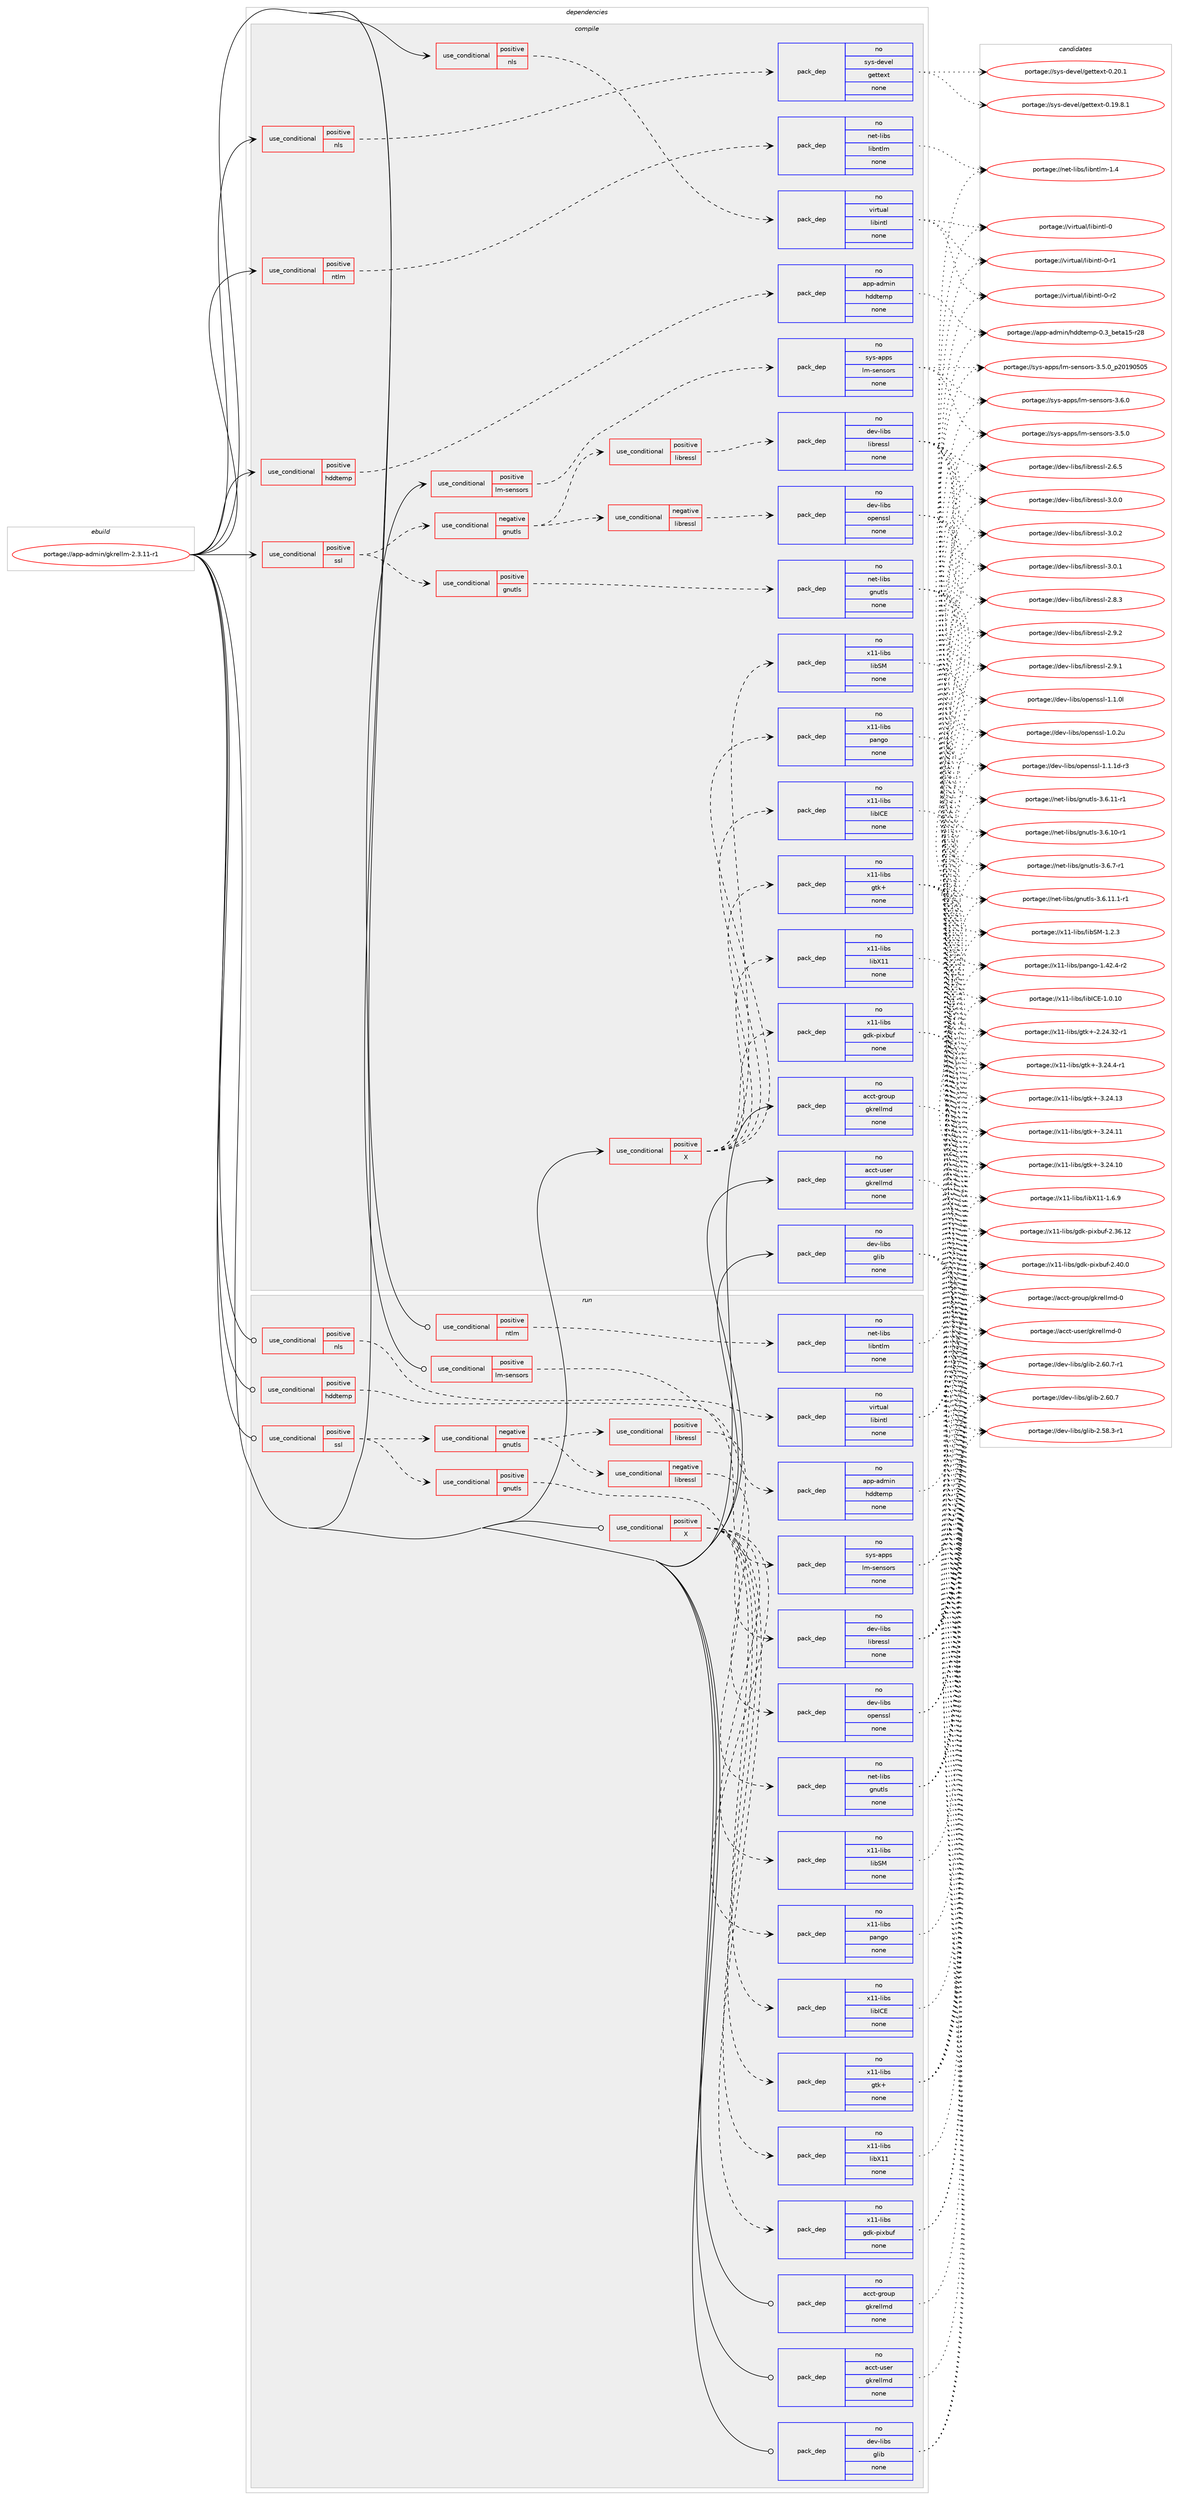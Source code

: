 digraph prolog {

# *************
# Graph options
# *************

newrank=true;
concentrate=true;
compound=true;
graph [rankdir=LR,fontname=Helvetica,fontsize=10,ranksep=1.5];#, ranksep=2.5, nodesep=0.2];
edge  [arrowhead=vee];
node  [fontname=Helvetica,fontsize=10];

# **********
# The ebuild
# **********

subgraph cluster_leftcol {
color=gray;
rank=same;
label=<<i>ebuild</i>>;
id [label="portage://app-admin/gkrellm-2.3.11-r1", color=red, width=4, href="../app-admin/gkrellm-2.3.11-r1.svg"];
}

# ****************
# The dependencies
# ****************

subgraph cluster_midcol {
color=gray;
label=<<i>dependencies</i>>;
subgraph cluster_compile {
fillcolor="#eeeeee";
style=filled;
label=<<i>compile</i>>;
subgraph cond155077 {
dependency656047 [label=<<TABLE BORDER="0" CELLBORDER="1" CELLSPACING="0" CELLPADDING="4"><TR><TD ROWSPAN="3" CELLPADDING="10">use_conditional</TD></TR><TR><TD>positive</TD></TR><TR><TD>X</TD></TR></TABLE>>, shape=none, color=red];
subgraph pack492247 {
dependency656048 [label=<<TABLE BORDER="0" CELLBORDER="1" CELLSPACING="0" CELLPADDING="4" WIDTH="220"><TR><TD ROWSPAN="6" CELLPADDING="30">pack_dep</TD></TR><TR><TD WIDTH="110">no</TD></TR><TR><TD>x11-libs</TD></TR><TR><TD>gdk-pixbuf</TD></TR><TR><TD>none</TD></TR><TR><TD></TD></TR></TABLE>>, shape=none, color=blue];
}
dependency656047:e -> dependency656048:w [weight=20,style="dashed",arrowhead="vee"];
subgraph pack492248 {
dependency656049 [label=<<TABLE BORDER="0" CELLBORDER="1" CELLSPACING="0" CELLPADDING="4" WIDTH="220"><TR><TD ROWSPAN="6" CELLPADDING="30">pack_dep</TD></TR><TR><TD WIDTH="110">no</TD></TR><TR><TD>x11-libs</TD></TR><TR><TD>gtk+</TD></TR><TR><TD>none</TD></TR><TR><TD></TD></TR></TABLE>>, shape=none, color=blue];
}
dependency656047:e -> dependency656049:w [weight=20,style="dashed",arrowhead="vee"];
subgraph pack492249 {
dependency656050 [label=<<TABLE BORDER="0" CELLBORDER="1" CELLSPACING="0" CELLPADDING="4" WIDTH="220"><TR><TD ROWSPAN="6" CELLPADDING="30">pack_dep</TD></TR><TR><TD WIDTH="110">no</TD></TR><TR><TD>x11-libs</TD></TR><TR><TD>libICE</TD></TR><TR><TD>none</TD></TR><TR><TD></TD></TR></TABLE>>, shape=none, color=blue];
}
dependency656047:e -> dependency656050:w [weight=20,style="dashed",arrowhead="vee"];
subgraph pack492250 {
dependency656051 [label=<<TABLE BORDER="0" CELLBORDER="1" CELLSPACING="0" CELLPADDING="4" WIDTH="220"><TR><TD ROWSPAN="6" CELLPADDING="30">pack_dep</TD></TR><TR><TD WIDTH="110">no</TD></TR><TR><TD>x11-libs</TD></TR><TR><TD>libSM</TD></TR><TR><TD>none</TD></TR><TR><TD></TD></TR></TABLE>>, shape=none, color=blue];
}
dependency656047:e -> dependency656051:w [weight=20,style="dashed",arrowhead="vee"];
subgraph pack492251 {
dependency656052 [label=<<TABLE BORDER="0" CELLBORDER="1" CELLSPACING="0" CELLPADDING="4" WIDTH="220"><TR><TD ROWSPAN="6" CELLPADDING="30">pack_dep</TD></TR><TR><TD WIDTH="110">no</TD></TR><TR><TD>x11-libs</TD></TR><TR><TD>libX11</TD></TR><TR><TD>none</TD></TR><TR><TD></TD></TR></TABLE>>, shape=none, color=blue];
}
dependency656047:e -> dependency656052:w [weight=20,style="dashed",arrowhead="vee"];
subgraph pack492252 {
dependency656053 [label=<<TABLE BORDER="0" CELLBORDER="1" CELLSPACING="0" CELLPADDING="4" WIDTH="220"><TR><TD ROWSPAN="6" CELLPADDING="30">pack_dep</TD></TR><TR><TD WIDTH="110">no</TD></TR><TR><TD>x11-libs</TD></TR><TR><TD>pango</TD></TR><TR><TD>none</TD></TR><TR><TD></TD></TR></TABLE>>, shape=none, color=blue];
}
dependency656047:e -> dependency656053:w [weight=20,style="dashed",arrowhead="vee"];
}
id:e -> dependency656047:w [weight=20,style="solid",arrowhead="vee"];
subgraph cond155078 {
dependency656054 [label=<<TABLE BORDER="0" CELLBORDER="1" CELLSPACING="0" CELLPADDING="4"><TR><TD ROWSPAN="3" CELLPADDING="10">use_conditional</TD></TR><TR><TD>positive</TD></TR><TR><TD>hddtemp</TD></TR></TABLE>>, shape=none, color=red];
subgraph pack492253 {
dependency656055 [label=<<TABLE BORDER="0" CELLBORDER="1" CELLSPACING="0" CELLPADDING="4" WIDTH="220"><TR><TD ROWSPAN="6" CELLPADDING="30">pack_dep</TD></TR><TR><TD WIDTH="110">no</TD></TR><TR><TD>app-admin</TD></TR><TR><TD>hddtemp</TD></TR><TR><TD>none</TD></TR><TR><TD></TD></TR></TABLE>>, shape=none, color=blue];
}
dependency656054:e -> dependency656055:w [weight=20,style="dashed",arrowhead="vee"];
}
id:e -> dependency656054:w [weight=20,style="solid",arrowhead="vee"];
subgraph cond155079 {
dependency656056 [label=<<TABLE BORDER="0" CELLBORDER="1" CELLSPACING="0" CELLPADDING="4"><TR><TD ROWSPAN="3" CELLPADDING="10">use_conditional</TD></TR><TR><TD>positive</TD></TR><TR><TD>lm-sensors</TD></TR></TABLE>>, shape=none, color=red];
subgraph pack492254 {
dependency656057 [label=<<TABLE BORDER="0" CELLBORDER="1" CELLSPACING="0" CELLPADDING="4" WIDTH="220"><TR><TD ROWSPAN="6" CELLPADDING="30">pack_dep</TD></TR><TR><TD WIDTH="110">no</TD></TR><TR><TD>sys-apps</TD></TR><TR><TD>lm-sensors</TD></TR><TR><TD>none</TD></TR><TR><TD></TD></TR></TABLE>>, shape=none, color=blue];
}
dependency656056:e -> dependency656057:w [weight=20,style="dashed",arrowhead="vee"];
}
id:e -> dependency656056:w [weight=20,style="solid",arrowhead="vee"];
subgraph cond155080 {
dependency656058 [label=<<TABLE BORDER="0" CELLBORDER="1" CELLSPACING="0" CELLPADDING="4"><TR><TD ROWSPAN="3" CELLPADDING="10">use_conditional</TD></TR><TR><TD>positive</TD></TR><TR><TD>nls</TD></TR></TABLE>>, shape=none, color=red];
subgraph pack492255 {
dependency656059 [label=<<TABLE BORDER="0" CELLBORDER="1" CELLSPACING="0" CELLPADDING="4" WIDTH="220"><TR><TD ROWSPAN="6" CELLPADDING="30">pack_dep</TD></TR><TR><TD WIDTH="110">no</TD></TR><TR><TD>sys-devel</TD></TR><TR><TD>gettext</TD></TR><TR><TD>none</TD></TR><TR><TD></TD></TR></TABLE>>, shape=none, color=blue];
}
dependency656058:e -> dependency656059:w [weight=20,style="dashed",arrowhead="vee"];
}
id:e -> dependency656058:w [weight=20,style="solid",arrowhead="vee"];
subgraph cond155081 {
dependency656060 [label=<<TABLE BORDER="0" CELLBORDER="1" CELLSPACING="0" CELLPADDING="4"><TR><TD ROWSPAN="3" CELLPADDING="10">use_conditional</TD></TR><TR><TD>positive</TD></TR><TR><TD>nls</TD></TR></TABLE>>, shape=none, color=red];
subgraph pack492256 {
dependency656061 [label=<<TABLE BORDER="0" CELLBORDER="1" CELLSPACING="0" CELLPADDING="4" WIDTH="220"><TR><TD ROWSPAN="6" CELLPADDING="30">pack_dep</TD></TR><TR><TD WIDTH="110">no</TD></TR><TR><TD>virtual</TD></TR><TR><TD>libintl</TD></TR><TR><TD>none</TD></TR><TR><TD></TD></TR></TABLE>>, shape=none, color=blue];
}
dependency656060:e -> dependency656061:w [weight=20,style="dashed",arrowhead="vee"];
}
id:e -> dependency656060:w [weight=20,style="solid",arrowhead="vee"];
subgraph cond155082 {
dependency656062 [label=<<TABLE BORDER="0" CELLBORDER="1" CELLSPACING="0" CELLPADDING="4"><TR><TD ROWSPAN="3" CELLPADDING="10">use_conditional</TD></TR><TR><TD>positive</TD></TR><TR><TD>ntlm</TD></TR></TABLE>>, shape=none, color=red];
subgraph pack492257 {
dependency656063 [label=<<TABLE BORDER="0" CELLBORDER="1" CELLSPACING="0" CELLPADDING="4" WIDTH="220"><TR><TD ROWSPAN="6" CELLPADDING="30">pack_dep</TD></TR><TR><TD WIDTH="110">no</TD></TR><TR><TD>net-libs</TD></TR><TR><TD>libntlm</TD></TR><TR><TD>none</TD></TR><TR><TD></TD></TR></TABLE>>, shape=none, color=blue];
}
dependency656062:e -> dependency656063:w [weight=20,style="dashed",arrowhead="vee"];
}
id:e -> dependency656062:w [weight=20,style="solid",arrowhead="vee"];
subgraph cond155083 {
dependency656064 [label=<<TABLE BORDER="0" CELLBORDER="1" CELLSPACING="0" CELLPADDING="4"><TR><TD ROWSPAN="3" CELLPADDING="10">use_conditional</TD></TR><TR><TD>positive</TD></TR><TR><TD>ssl</TD></TR></TABLE>>, shape=none, color=red];
subgraph cond155084 {
dependency656065 [label=<<TABLE BORDER="0" CELLBORDER="1" CELLSPACING="0" CELLPADDING="4"><TR><TD ROWSPAN="3" CELLPADDING="10">use_conditional</TD></TR><TR><TD>positive</TD></TR><TR><TD>gnutls</TD></TR></TABLE>>, shape=none, color=red];
subgraph pack492258 {
dependency656066 [label=<<TABLE BORDER="0" CELLBORDER="1" CELLSPACING="0" CELLPADDING="4" WIDTH="220"><TR><TD ROWSPAN="6" CELLPADDING="30">pack_dep</TD></TR><TR><TD WIDTH="110">no</TD></TR><TR><TD>net-libs</TD></TR><TR><TD>gnutls</TD></TR><TR><TD>none</TD></TR><TR><TD></TD></TR></TABLE>>, shape=none, color=blue];
}
dependency656065:e -> dependency656066:w [weight=20,style="dashed",arrowhead="vee"];
}
dependency656064:e -> dependency656065:w [weight=20,style="dashed",arrowhead="vee"];
subgraph cond155085 {
dependency656067 [label=<<TABLE BORDER="0" CELLBORDER="1" CELLSPACING="0" CELLPADDING="4"><TR><TD ROWSPAN="3" CELLPADDING="10">use_conditional</TD></TR><TR><TD>negative</TD></TR><TR><TD>gnutls</TD></TR></TABLE>>, shape=none, color=red];
subgraph cond155086 {
dependency656068 [label=<<TABLE BORDER="0" CELLBORDER="1" CELLSPACING="0" CELLPADDING="4"><TR><TD ROWSPAN="3" CELLPADDING="10">use_conditional</TD></TR><TR><TD>negative</TD></TR><TR><TD>libressl</TD></TR></TABLE>>, shape=none, color=red];
subgraph pack492259 {
dependency656069 [label=<<TABLE BORDER="0" CELLBORDER="1" CELLSPACING="0" CELLPADDING="4" WIDTH="220"><TR><TD ROWSPAN="6" CELLPADDING="30">pack_dep</TD></TR><TR><TD WIDTH="110">no</TD></TR><TR><TD>dev-libs</TD></TR><TR><TD>openssl</TD></TR><TR><TD>none</TD></TR><TR><TD></TD></TR></TABLE>>, shape=none, color=blue];
}
dependency656068:e -> dependency656069:w [weight=20,style="dashed",arrowhead="vee"];
}
dependency656067:e -> dependency656068:w [weight=20,style="dashed",arrowhead="vee"];
subgraph cond155087 {
dependency656070 [label=<<TABLE BORDER="0" CELLBORDER="1" CELLSPACING="0" CELLPADDING="4"><TR><TD ROWSPAN="3" CELLPADDING="10">use_conditional</TD></TR><TR><TD>positive</TD></TR><TR><TD>libressl</TD></TR></TABLE>>, shape=none, color=red];
subgraph pack492260 {
dependency656071 [label=<<TABLE BORDER="0" CELLBORDER="1" CELLSPACING="0" CELLPADDING="4" WIDTH="220"><TR><TD ROWSPAN="6" CELLPADDING="30">pack_dep</TD></TR><TR><TD WIDTH="110">no</TD></TR><TR><TD>dev-libs</TD></TR><TR><TD>libressl</TD></TR><TR><TD>none</TD></TR><TR><TD></TD></TR></TABLE>>, shape=none, color=blue];
}
dependency656070:e -> dependency656071:w [weight=20,style="dashed",arrowhead="vee"];
}
dependency656067:e -> dependency656070:w [weight=20,style="dashed",arrowhead="vee"];
}
dependency656064:e -> dependency656067:w [weight=20,style="dashed",arrowhead="vee"];
}
id:e -> dependency656064:w [weight=20,style="solid",arrowhead="vee"];
subgraph pack492261 {
dependency656072 [label=<<TABLE BORDER="0" CELLBORDER="1" CELLSPACING="0" CELLPADDING="4" WIDTH="220"><TR><TD ROWSPAN="6" CELLPADDING="30">pack_dep</TD></TR><TR><TD WIDTH="110">no</TD></TR><TR><TD>acct-group</TD></TR><TR><TD>gkrellmd</TD></TR><TR><TD>none</TD></TR><TR><TD></TD></TR></TABLE>>, shape=none, color=blue];
}
id:e -> dependency656072:w [weight=20,style="solid",arrowhead="vee"];
subgraph pack492262 {
dependency656073 [label=<<TABLE BORDER="0" CELLBORDER="1" CELLSPACING="0" CELLPADDING="4" WIDTH="220"><TR><TD ROWSPAN="6" CELLPADDING="30">pack_dep</TD></TR><TR><TD WIDTH="110">no</TD></TR><TR><TD>acct-user</TD></TR><TR><TD>gkrellmd</TD></TR><TR><TD>none</TD></TR><TR><TD></TD></TR></TABLE>>, shape=none, color=blue];
}
id:e -> dependency656073:w [weight=20,style="solid",arrowhead="vee"];
subgraph pack492263 {
dependency656074 [label=<<TABLE BORDER="0" CELLBORDER="1" CELLSPACING="0" CELLPADDING="4" WIDTH="220"><TR><TD ROWSPAN="6" CELLPADDING="30">pack_dep</TD></TR><TR><TD WIDTH="110">no</TD></TR><TR><TD>dev-libs</TD></TR><TR><TD>glib</TD></TR><TR><TD>none</TD></TR><TR><TD></TD></TR></TABLE>>, shape=none, color=blue];
}
id:e -> dependency656074:w [weight=20,style="solid",arrowhead="vee"];
}
subgraph cluster_compileandrun {
fillcolor="#eeeeee";
style=filled;
label=<<i>compile and run</i>>;
}
subgraph cluster_run {
fillcolor="#eeeeee";
style=filled;
label=<<i>run</i>>;
subgraph cond155088 {
dependency656075 [label=<<TABLE BORDER="0" CELLBORDER="1" CELLSPACING="0" CELLPADDING="4"><TR><TD ROWSPAN="3" CELLPADDING="10">use_conditional</TD></TR><TR><TD>positive</TD></TR><TR><TD>X</TD></TR></TABLE>>, shape=none, color=red];
subgraph pack492264 {
dependency656076 [label=<<TABLE BORDER="0" CELLBORDER="1" CELLSPACING="0" CELLPADDING="4" WIDTH="220"><TR><TD ROWSPAN="6" CELLPADDING="30">pack_dep</TD></TR><TR><TD WIDTH="110">no</TD></TR><TR><TD>x11-libs</TD></TR><TR><TD>gdk-pixbuf</TD></TR><TR><TD>none</TD></TR><TR><TD></TD></TR></TABLE>>, shape=none, color=blue];
}
dependency656075:e -> dependency656076:w [weight=20,style="dashed",arrowhead="vee"];
subgraph pack492265 {
dependency656077 [label=<<TABLE BORDER="0" CELLBORDER="1" CELLSPACING="0" CELLPADDING="4" WIDTH="220"><TR><TD ROWSPAN="6" CELLPADDING="30">pack_dep</TD></TR><TR><TD WIDTH="110">no</TD></TR><TR><TD>x11-libs</TD></TR><TR><TD>gtk+</TD></TR><TR><TD>none</TD></TR><TR><TD></TD></TR></TABLE>>, shape=none, color=blue];
}
dependency656075:e -> dependency656077:w [weight=20,style="dashed",arrowhead="vee"];
subgraph pack492266 {
dependency656078 [label=<<TABLE BORDER="0" CELLBORDER="1" CELLSPACING="0" CELLPADDING="4" WIDTH="220"><TR><TD ROWSPAN="6" CELLPADDING="30">pack_dep</TD></TR><TR><TD WIDTH="110">no</TD></TR><TR><TD>x11-libs</TD></TR><TR><TD>libICE</TD></TR><TR><TD>none</TD></TR><TR><TD></TD></TR></TABLE>>, shape=none, color=blue];
}
dependency656075:e -> dependency656078:w [weight=20,style="dashed",arrowhead="vee"];
subgraph pack492267 {
dependency656079 [label=<<TABLE BORDER="0" CELLBORDER="1" CELLSPACING="0" CELLPADDING="4" WIDTH="220"><TR><TD ROWSPAN="6" CELLPADDING="30">pack_dep</TD></TR><TR><TD WIDTH="110">no</TD></TR><TR><TD>x11-libs</TD></TR><TR><TD>libSM</TD></TR><TR><TD>none</TD></TR><TR><TD></TD></TR></TABLE>>, shape=none, color=blue];
}
dependency656075:e -> dependency656079:w [weight=20,style="dashed",arrowhead="vee"];
subgraph pack492268 {
dependency656080 [label=<<TABLE BORDER="0" CELLBORDER="1" CELLSPACING="0" CELLPADDING="4" WIDTH="220"><TR><TD ROWSPAN="6" CELLPADDING="30">pack_dep</TD></TR><TR><TD WIDTH="110">no</TD></TR><TR><TD>x11-libs</TD></TR><TR><TD>libX11</TD></TR><TR><TD>none</TD></TR><TR><TD></TD></TR></TABLE>>, shape=none, color=blue];
}
dependency656075:e -> dependency656080:w [weight=20,style="dashed",arrowhead="vee"];
subgraph pack492269 {
dependency656081 [label=<<TABLE BORDER="0" CELLBORDER="1" CELLSPACING="0" CELLPADDING="4" WIDTH="220"><TR><TD ROWSPAN="6" CELLPADDING="30">pack_dep</TD></TR><TR><TD WIDTH="110">no</TD></TR><TR><TD>x11-libs</TD></TR><TR><TD>pango</TD></TR><TR><TD>none</TD></TR><TR><TD></TD></TR></TABLE>>, shape=none, color=blue];
}
dependency656075:e -> dependency656081:w [weight=20,style="dashed",arrowhead="vee"];
}
id:e -> dependency656075:w [weight=20,style="solid",arrowhead="odot"];
subgraph cond155089 {
dependency656082 [label=<<TABLE BORDER="0" CELLBORDER="1" CELLSPACING="0" CELLPADDING="4"><TR><TD ROWSPAN="3" CELLPADDING="10">use_conditional</TD></TR><TR><TD>positive</TD></TR><TR><TD>hddtemp</TD></TR></TABLE>>, shape=none, color=red];
subgraph pack492270 {
dependency656083 [label=<<TABLE BORDER="0" CELLBORDER="1" CELLSPACING="0" CELLPADDING="4" WIDTH="220"><TR><TD ROWSPAN="6" CELLPADDING="30">pack_dep</TD></TR><TR><TD WIDTH="110">no</TD></TR><TR><TD>app-admin</TD></TR><TR><TD>hddtemp</TD></TR><TR><TD>none</TD></TR><TR><TD></TD></TR></TABLE>>, shape=none, color=blue];
}
dependency656082:e -> dependency656083:w [weight=20,style="dashed",arrowhead="vee"];
}
id:e -> dependency656082:w [weight=20,style="solid",arrowhead="odot"];
subgraph cond155090 {
dependency656084 [label=<<TABLE BORDER="0" CELLBORDER="1" CELLSPACING="0" CELLPADDING="4"><TR><TD ROWSPAN="3" CELLPADDING="10">use_conditional</TD></TR><TR><TD>positive</TD></TR><TR><TD>lm-sensors</TD></TR></TABLE>>, shape=none, color=red];
subgraph pack492271 {
dependency656085 [label=<<TABLE BORDER="0" CELLBORDER="1" CELLSPACING="0" CELLPADDING="4" WIDTH="220"><TR><TD ROWSPAN="6" CELLPADDING="30">pack_dep</TD></TR><TR><TD WIDTH="110">no</TD></TR><TR><TD>sys-apps</TD></TR><TR><TD>lm-sensors</TD></TR><TR><TD>none</TD></TR><TR><TD></TD></TR></TABLE>>, shape=none, color=blue];
}
dependency656084:e -> dependency656085:w [weight=20,style="dashed",arrowhead="vee"];
}
id:e -> dependency656084:w [weight=20,style="solid",arrowhead="odot"];
subgraph cond155091 {
dependency656086 [label=<<TABLE BORDER="0" CELLBORDER="1" CELLSPACING="0" CELLPADDING="4"><TR><TD ROWSPAN="3" CELLPADDING="10">use_conditional</TD></TR><TR><TD>positive</TD></TR><TR><TD>nls</TD></TR></TABLE>>, shape=none, color=red];
subgraph pack492272 {
dependency656087 [label=<<TABLE BORDER="0" CELLBORDER="1" CELLSPACING="0" CELLPADDING="4" WIDTH="220"><TR><TD ROWSPAN="6" CELLPADDING="30">pack_dep</TD></TR><TR><TD WIDTH="110">no</TD></TR><TR><TD>virtual</TD></TR><TR><TD>libintl</TD></TR><TR><TD>none</TD></TR><TR><TD></TD></TR></TABLE>>, shape=none, color=blue];
}
dependency656086:e -> dependency656087:w [weight=20,style="dashed",arrowhead="vee"];
}
id:e -> dependency656086:w [weight=20,style="solid",arrowhead="odot"];
subgraph cond155092 {
dependency656088 [label=<<TABLE BORDER="0" CELLBORDER="1" CELLSPACING="0" CELLPADDING="4"><TR><TD ROWSPAN="3" CELLPADDING="10">use_conditional</TD></TR><TR><TD>positive</TD></TR><TR><TD>ntlm</TD></TR></TABLE>>, shape=none, color=red];
subgraph pack492273 {
dependency656089 [label=<<TABLE BORDER="0" CELLBORDER="1" CELLSPACING="0" CELLPADDING="4" WIDTH="220"><TR><TD ROWSPAN="6" CELLPADDING="30">pack_dep</TD></TR><TR><TD WIDTH="110">no</TD></TR><TR><TD>net-libs</TD></TR><TR><TD>libntlm</TD></TR><TR><TD>none</TD></TR><TR><TD></TD></TR></TABLE>>, shape=none, color=blue];
}
dependency656088:e -> dependency656089:w [weight=20,style="dashed",arrowhead="vee"];
}
id:e -> dependency656088:w [weight=20,style="solid",arrowhead="odot"];
subgraph cond155093 {
dependency656090 [label=<<TABLE BORDER="0" CELLBORDER="1" CELLSPACING="0" CELLPADDING="4"><TR><TD ROWSPAN="3" CELLPADDING="10">use_conditional</TD></TR><TR><TD>positive</TD></TR><TR><TD>ssl</TD></TR></TABLE>>, shape=none, color=red];
subgraph cond155094 {
dependency656091 [label=<<TABLE BORDER="0" CELLBORDER="1" CELLSPACING="0" CELLPADDING="4"><TR><TD ROWSPAN="3" CELLPADDING="10">use_conditional</TD></TR><TR><TD>positive</TD></TR><TR><TD>gnutls</TD></TR></TABLE>>, shape=none, color=red];
subgraph pack492274 {
dependency656092 [label=<<TABLE BORDER="0" CELLBORDER="1" CELLSPACING="0" CELLPADDING="4" WIDTH="220"><TR><TD ROWSPAN="6" CELLPADDING="30">pack_dep</TD></TR><TR><TD WIDTH="110">no</TD></TR><TR><TD>net-libs</TD></TR><TR><TD>gnutls</TD></TR><TR><TD>none</TD></TR><TR><TD></TD></TR></TABLE>>, shape=none, color=blue];
}
dependency656091:e -> dependency656092:w [weight=20,style="dashed",arrowhead="vee"];
}
dependency656090:e -> dependency656091:w [weight=20,style="dashed",arrowhead="vee"];
subgraph cond155095 {
dependency656093 [label=<<TABLE BORDER="0" CELLBORDER="1" CELLSPACING="0" CELLPADDING="4"><TR><TD ROWSPAN="3" CELLPADDING="10">use_conditional</TD></TR><TR><TD>negative</TD></TR><TR><TD>gnutls</TD></TR></TABLE>>, shape=none, color=red];
subgraph cond155096 {
dependency656094 [label=<<TABLE BORDER="0" CELLBORDER="1" CELLSPACING="0" CELLPADDING="4"><TR><TD ROWSPAN="3" CELLPADDING="10">use_conditional</TD></TR><TR><TD>negative</TD></TR><TR><TD>libressl</TD></TR></TABLE>>, shape=none, color=red];
subgraph pack492275 {
dependency656095 [label=<<TABLE BORDER="0" CELLBORDER="1" CELLSPACING="0" CELLPADDING="4" WIDTH="220"><TR><TD ROWSPAN="6" CELLPADDING="30">pack_dep</TD></TR><TR><TD WIDTH="110">no</TD></TR><TR><TD>dev-libs</TD></TR><TR><TD>openssl</TD></TR><TR><TD>none</TD></TR><TR><TD></TD></TR></TABLE>>, shape=none, color=blue];
}
dependency656094:e -> dependency656095:w [weight=20,style="dashed",arrowhead="vee"];
}
dependency656093:e -> dependency656094:w [weight=20,style="dashed",arrowhead="vee"];
subgraph cond155097 {
dependency656096 [label=<<TABLE BORDER="0" CELLBORDER="1" CELLSPACING="0" CELLPADDING="4"><TR><TD ROWSPAN="3" CELLPADDING="10">use_conditional</TD></TR><TR><TD>positive</TD></TR><TR><TD>libressl</TD></TR></TABLE>>, shape=none, color=red];
subgraph pack492276 {
dependency656097 [label=<<TABLE BORDER="0" CELLBORDER="1" CELLSPACING="0" CELLPADDING="4" WIDTH="220"><TR><TD ROWSPAN="6" CELLPADDING="30">pack_dep</TD></TR><TR><TD WIDTH="110">no</TD></TR><TR><TD>dev-libs</TD></TR><TR><TD>libressl</TD></TR><TR><TD>none</TD></TR><TR><TD></TD></TR></TABLE>>, shape=none, color=blue];
}
dependency656096:e -> dependency656097:w [weight=20,style="dashed",arrowhead="vee"];
}
dependency656093:e -> dependency656096:w [weight=20,style="dashed",arrowhead="vee"];
}
dependency656090:e -> dependency656093:w [weight=20,style="dashed",arrowhead="vee"];
}
id:e -> dependency656090:w [weight=20,style="solid",arrowhead="odot"];
subgraph pack492277 {
dependency656098 [label=<<TABLE BORDER="0" CELLBORDER="1" CELLSPACING="0" CELLPADDING="4" WIDTH="220"><TR><TD ROWSPAN="6" CELLPADDING="30">pack_dep</TD></TR><TR><TD WIDTH="110">no</TD></TR><TR><TD>acct-group</TD></TR><TR><TD>gkrellmd</TD></TR><TR><TD>none</TD></TR><TR><TD></TD></TR></TABLE>>, shape=none, color=blue];
}
id:e -> dependency656098:w [weight=20,style="solid",arrowhead="odot"];
subgraph pack492278 {
dependency656099 [label=<<TABLE BORDER="0" CELLBORDER="1" CELLSPACING="0" CELLPADDING="4" WIDTH="220"><TR><TD ROWSPAN="6" CELLPADDING="30">pack_dep</TD></TR><TR><TD WIDTH="110">no</TD></TR><TR><TD>acct-user</TD></TR><TR><TD>gkrellmd</TD></TR><TR><TD>none</TD></TR><TR><TD></TD></TR></TABLE>>, shape=none, color=blue];
}
id:e -> dependency656099:w [weight=20,style="solid",arrowhead="odot"];
subgraph pack492279 {
dependency656100 [label=<<TABLE BORDER="0" CELLBORDER="1" CELLSPACING="0" CELLPADDING="4" WIDTH="220"><TR><TD ROWSPAN="6" CELLPADDING="30">pack_dep</TD></TR><TR><TD WIDTH="110">no</TD></TR><TR><TD>dev-libs</TD></TR><TR><TD>glib</TD></TR><TR><TD>none</TD></TR><TR><TD></TD></TR></TABLE>>, shape=none, color=blue];
}
id:e -> dependency656100:w [weight=20,style="solid",arrowhead="odot"];
}
}

# **************
# The candidates
# **************

subgraph cluster_choices {
rank=same;
color=gray;
label=<<i>candidates</i>>;

subgraph choice492247 {
color=black;
nodesep=1;
choice1204949451081059811547103100107451121051209811710245504652484648 [label="portage://x11-libs/gdk-pixbuf-2.40.0", color=red, width=4,href="../x11-libs/gdk-pixbuf-2.40.0.svg"];
choice120494945108105981154710310010745112105120981171024550465154464950 [label="portage://x11-libs/gdk-pixbuf-2.36.12", color=red, width=4,href="../x11-libs/gdk-pixbuf-2.36.12.svg"];
dependency656048:e -> choice1204949451081059811547103100107451121051209811710245504652484648:w [style=dotted,weight="100"];
dependency656048:e -> choice120494945108105981154710310010745112105120981171024550465154464950:w [style=dotted,weight="100"];
}
subgraph choice492248 {
color=black;
nodesep=1;
choice120494945108105981154710311610743455146505246524511449 [label="portage://x11-libs/gtk+-3.24.4-r1", color=red, width=4,href="../x11-libs/gtk+-3.24.4-r1.svg"];
choice1204949451081059811547103116107434551465052464951 [label="portage://x11-libs/gtk+-3.24.13", color=red, width=4,href="../x11-libs/gtk+-3.24.13.svg"];
choice1204949451081059811547103116107434551465052464949 [label="portage://x11-libs/gtk+-3.24.11", color=red, width=4,href="../x11-libs/gtk+-3.24.11.svg"];
choice1204949451081059811547103116107434551465052464948 [label="portage://x11-libs/gtk+-3.24.10", color=red, width=4,href="../x11-libs/gtk+-3.24.10.svg"];
choice12049494510810598115471031161074345504650524651504511449 [label="portage://x11-libs/gtk+-2.24.32-r1", color=red, width=4,href="../x11-libs/gtk+-2.24.32-r1.svg"];
dependency656049:e -> choice120494945108105981154710311610743455146505246524511449:w [style=dotted,weight="100"];
dependency656049:e -> choice1204949451081059811547103116107434551465052464951:w [style=dotted,weight="100"];
dependency656049:e -> choice1204949451081059811547103116107434551465052464949:w [style=dotted,weight="100"];
dependency656049:e -> choice1204949451081059811547103116107434551465052464948:w [style=dotted,weight="100"];
dependency656049:e -> choice12049494510810598115471031161074345504650524651504511449:w [style=dotted,weight="100"];
}
subgraph choice492249 {
color=black;
nodesep=1;
choice12049494510810598115471081059873676945494648464948 [label="portage://x11-libs/libICE-1.0.10", color=red, width=4,href="../x11-libs/libICE-1.0.10.svg"];
dependency656050:e -> choice12049494510810598115471081059873676945494648464948:w [style=dotted,weight="100"];
}
subgraph choice492250 {
color=black;
nodesep=1;
choice1204949451081059811547108105988377454946504651 [label="portage://x11-libs/libSM-1.2.3", color=red, width=4,href="../x11-libs/libSM-1.2.3.svg"];
dependency656051:e -> choice1204949451081059811547108105988377454946504651:w [style=dotted,weight="100"];
}
subgraph choice492251 {
color=black;
nodesep=1;
choice120494945108105981154710810598884949454946544657 [label="portage://x11-libs/libX11-1.6.9", color=red, width=4,href="../x11-libs/libX11-1.6.9.svg"];
dependency656052:e -> choice120494945108105981154710810598884949454946544657:w [style=dotted,weight="100"];
}
subgraph choice492252 {
color=black;
nodesep=1;
choice120494945108105981154711297110103111454946525046524511450 [label="portage://x11-libs/pango-1.42.4-r2", color=red, width=4,href="../x11-libs/pango-1.42.4-r2.svg"];
dependency656053:e -> choice120494945108105981154711297110103111454946525046524511450:w [style=dotted,weight="100"];
}
subgraph choice492253 {
color=black;
nodesep=1;
choice97112112459710010910511047104100100116101109112454846519598101116974953451145056 [label="portage://app-admin/hddtemp-0.3_beta15-r28", color=red, width=4,href="../app-admin/hddtemp-0.3_beta15-r28.svg"];
dependency656055:e -> choice97112112459710010910511047104100100116101109112454846519598101116974953451145056:w [style=dotted,weight="100"];
}
subgraph choice492254 {
color=black;
nodesep=1;
choice11512111545971121121154710810945115101110115111114115455146544648 [label="portage://sys-apps/lm-sensors-3.6.0", color=red, width=4,href="../sys-apps/lm-sensors-3.6.0.svg"];
choice11512111545971121121154710810945115101110115111114115455146534648951125048495748534853 [label="portage://sys-apps/lm-sensors-3.5.0_p20190505", color=red, width=4,href="../sys-apps/lm-sensors-3.5.0_p20190505.svg"];
choice11512111545971121121154710810945115101110115111114115455146534648 [label="portage://sys-apps/lm-sensors-3.5.0", color=red, width=4,href="../sys-apps/lm-sensors-3.5.0.svg"];
dependency656057:e -> choice11512111545971121121154710810945115101110115111114115455146544648:w [style=dotted,weight="100"];
dependency656057:e -> choice11512111545971121121154710810945115101110115111114115455146534648951125048495748534853:w [style=dotted,weight="100"];
dependency656057:e -> choice11512111545971121121154710810945115101110115111114115455146534648:w [style=dotted,weight="100"];
}
subgraph choice492255 {
color=black;
nodesep=1;
choice115121115451001011181011084710310111611610112011645484650484649 [label="portage://sys-devel/gettext-0.20.1", color=red, width=4,href="../sys-devel/gettext-0.20.1.svg"];
choice1151211154510010111810110847103101116116101120116454846495746564649 [label="portage://sys-devel/gettext-0.19.8.1", color=red, width=4,href="../sys-devel/gettext-0.19.8.1.svg"];
dependency656059:e -> choice115121115451001011181011084710310111611610112011645484650484649:w [style=dotted,weight="100"];
dependency656059:e -> choice1151211154510010111810110847103101116116101120116454846495746564649:w [style=dotted,weight="100"];
}
subgraph choice492256 {
color=black;
nodesep=1;
choice11810511411611797108471081059810511011610845484511450 [label="portage://virtual/libintl-0-r2", color=red, width=4,href="../virtual/libintl-0-r2.svg"];
choice11810511411611797108471081059810511011610845484511449 [label="portage://virtual/libintl-0-r1", color=red, width=4,href="../virtual/libintl-0-r1.svg"];
choice1181051141161179710847108105981051101161084548 [label="portage://virtual/libintl-0", color=red, width=4,href="../virtual/libintl-0.svg"];
dependency656061:e -> choice11810511411611797108471081059810511011610845484511450:w [style=dotted,weight="100"];
dependency656061:e -> choice11810511411611797108471081059810511011610845484511449:w [style=dotted,weight="100"];
dependency656061:e -> choice1181051141161179710847108105981051101161084548:w [style=dotted,weight="100"];
}
subgraph choice492257 {
color=black;
nodesep=1;
choice1101011164510810598115471081059811011610810945494652 [label="portage://net-libs/libntlm-1.4", color=red, width=4,href="../net-libs/libntlm-1.4.svg"];
dependency656063:e -> choice1101011164510810598115471081059811011610810945494652:w [style=dotted,weight="100"];
}
subgraph choice492258 {
color=black;
nodesep=1;
choice1101011164510810598115471031101171161081154551465446554511449 [label="portage://net-libs/gnutls-3.6.7-r1", color=red, width=4,href="../net-libs/gnutls-3.6.7-r1.svg"];
choice1101011164510810598115471031101171161081154551465446494946494511449 [label="portage://net-libs/gnutls-3.6.11.1-r1", color=red, width=4,href="../net-libs/gnutls-3.6.11.1-r1.svg"];
choice110101116451081059811547103110117116108115455146544649494511449 [label="portage://net-libs/gnutls-3.6.11-r1", color=red, width=4,href="../net-libs/gnutls-3.6.11-r1.svg"];
choice110101116451081059811547103110117116108115455146544649484511449 [label="portage://net-libs/gnutls-3.6.10-r1", color=red, width=4,href="../net-libs/gnutls-3.6.10-r1.svg"];
dependency656066:e -> choice1101011164510810598115471031101171161081154551465446554511449:w [style=dotted,weight="100"];
dependency656066:e -> choice1101011164510810598115471031101171161081154551465446494946494511449:w [style=dotted,weight="100"];
dependency656066:e -> choice110101116451081059811547103110117116108115455146544649494511449:w [style=dotted,weight="100"];
dependency656066:e -> choice110101116451081059811547103110117116108115455146544649484511449:w [style=dotted,weight="100"];
}
subgraph choice492259 {
color=black;
nodesep=1;
choice1001011184510810598115471111121011101151151084549464946491004511451 [label="portage://dev-libs/openssl-1.1.1d-r3", color=red, width=4,href="../dev-libs/openssl-1.1.1d-r3.svg"];
choice100101118451081059811547111112101110115115108454946494648108 [label="portage://dev-libs/openssl-1.1.0l", color=red, width=4,href="../dev-libs/openssl-1.1.0l.svg"];
choice100101118451081059811547111112101110115115108454946484650117 [label="portage://dev-libs/openssl-1.0.2u", color=red, width=4,href="../dev-libs/openssl-1.0.2u.svg"];
dependency656069:e -> choice1001011184510810598115471111121011101151151084549464946491004511451:w [style=dotted,weight="100"];
dependency656069:e -> choice100101118451081059811547111112101110115115108454946494648108:w [style=dotted,weight="100"];
dependency656069:e -> choice100101118451081059811547111112101110115115108454946484650117:w [style=dotted,weight="100"];
}
subgraph choice492260 {
color=black;
nodesep=1;
choice10010111845108105981154710810598114101115115108455146484650 [label="portage://dev-libs/libressl-3.0.2", color=red, width=4,href="../dev-libs/libressl-3.0.2.svg"];
choice10010111845108105981154710810598114101115115108455146484649 [label="portage://dev-libs/libressl-3.0.1", color=red, width=4,href="../dev-libs/libressl-3.0.1.svg"];
choice10010111845108105981154710810598114101115115108455146484648 [label="portage://dev-libs/libressl-3.0.0", color=red, width=4,href="../dev-libs/libressl-3.0.0.svg"];
choice10010111845108105981154710810598114101115115108455046574650 [label="portage://dev-libs/libressl-2.9.2", color=red, width=4,href="../dev-libs/libressl-2.9.2.svg"];
choice10010111845108105981154710810598114101115115108455046574649 [label="portage://dev-libs/libressl-2.9.1", color=red, width=4,href="../dev-libs/libressl-2.9.1.svg"];
choice10010111845108105981154710810598114101115115108455046564651 [label="portage://dev-libs/libressl-2.8.3", color=red, width=4,href="../dev-libs/libressl-2.8.3.svg"];
choice10010111845108105981154710810598114101115115108455046544653 [label="portage://dev-libs/libressl-2.6.5", color=red, width=4,href="../dev-libs/libressl-2.6.5.svg"];
dependency656071:e -> choice10010111845108105981154710810598114101115115108455146484650:w [style=dotted,weight="100"];
dependency656071:e -> choice10010111845108105981154710810598114101115115108455146484649:w [style=dotted,weight="100"];
dependency656071:e -> choice10010111845108105981154710810598114101115115108455146484648:w [style=dotted,weight="100"];
dependency656071:e -> choice10010111845108105981154710810598114101115115108455046574650:w [style=dotted,weight="100"];
dependency656071:e -> choice10010111845108105981154710810598114101115115108455046574649:w [style=dotted,weight="100"];
dependency656071:e -> choice10010111845108105981154710810598114101115115108455046564651:w [style=dotted,weight="100"];
dependency656071:e -> choice10010111845108105981154710810598114101115115108455046544653:w [style=dotted,weight="100"];
}
subgraph choice492261 {
color=black;
nodesep=1;
choice97999911645103114111117112471031071141011081081091004548 [label="portage://acct-group/gkrellmd-0", color=red, width=4,href="../acct-group/gkrellmd-0.svg"];
dependency656072:e -> choice97999911645103114111117112471031071141011081081091004548:w [style=dotted,weight="100"];
}
subgraph choice492262 {
color=black;
nodesep=1;
choice97999911645117115101114471031071141011081081091004548 [label="portage://acct-user/gkrellmd-0", color=red, width=4,href="../acct-user/gkrellmd-0.svg"];
dependency656073:e -> choice97999911645117115101114471031071141011081081091004548:w [style=dotted,weight="100"];
}
subgraph choice492263 {
color=black;
nodesep=1;
choice10010111845108105981154710310810598455046544846554511449 [label="portage://dev-libs/glib-2.60.7-r1", color=red, width=4,href="../dev-libs/glib-2.60.7-r1.svg"];
choice1001011184510810598115471031081059845504654484655 [label="portage://dev-libs/glib-2.60.7", color=red, width=4,href="../dev-libs/glib-2.60.7.svg"];
choice10010111845108105981154710310810598455046535646514511449 [label="portage://dev-libs/glib-2.58.3-r1", color=red, width=4,href="../dev-libs/glib-2.58.3-r1.svg"];
dependency656074:e -> choice10010111845108105981154710310810598455046544846554511449:w [style=dotted,weight="100"];
dependency656074:e -> choice1001011184510810598115471031081059845504654484655:w [style=dotted,weight="100"];
dependency656074:e -> choice10010111845108105981154710310810598455046535646514511449:w [style=dotted,weight="100"];
}
subgraph choice492264 {
color=black;
nodesep=1;
choice1204949451081059811547103100107451121051209811710245504652484648 [label="portage://x11-libs/gdk-pixbuf-2.40.0", color=red, width=4,href="../x11-libs/gdk-pixbuf-2.40.0.svg"];
choice120494945108105981154710310010745112105120981171024550465154464950 [label="portage://x11-libs/gdk-pixbuf-2.36.12", color=red, width=4,href="../x11-libs/gdk-pixbuf-2.36.12.svg"];
dependency656076:e -> choice1204949451081059811547103100107451121051209811710245504652484648:w [style=dotted,weight="100"];
dependency656076:e -> choice120494945108105981154710310010745112105120981171024550465154464950:w [style=dotted,weight="100"];
}
subgraph choice492265 {
color=black;
nodesep=1;
choice120494945108105981154710311610743455146505246524511449 [label="portage://x11-libs/gtk+-3.24.4-r1", color=red, width=4,href="../x11-libs/gtk+-3.24.4-r1.svg"];
choice1204949451081059811547103116107434551465052464951 [label="portage://x11-libs/gtk+-3.24.13", color=red, width=4,href="../x11-libs/gtk+-3.24.13.svg"];
choice1204949451081059811547103116107434551465052464949 [label="portage://x11-libs/gtk+-3.24.11", color=red, width=4,href="../x11-libs/gtk+-3.24.11.svg"];
choice1204949451081059811547103116107434551465052464948 [label="portage://x11-libs/gtk+-3.24.10", color=red, width=4,href="../x11-libs/gtk+-3.24.10.svg"];
choice12049494510810598115471031161074345504650524651504511449 [label="portage://x11-libs/gtk+-2.24.32-r1", color=red, width=4,href="../x11-libs/gtk+-2.24.32-r1.svg"];
dependency656077:e -> choice120494945108105981154710311610743455146505246524511449:w [style=dotted,weight="100"];
dependency656077:e -> choice1204949451081059811547103116107434551465052464951:w [style=dotted,weight="100"];
dependency656077:e -> choice1204949451081059811547103116107434551465052464949:w [style=dotted,weight="100"];
dependency656077:e -> choice1204949451081059811547103116107434551465052464948:w [style=dotted,weight="100"];
dependency656077:e -> choice12049494510810598115471031161074345504650524651504511449:w [style=dotted,weight="100"];
}
subgraph choice492266 {
color=black;
nodesep=1;
choice12049494510810598115471081059873676945494648464948 [label="portage://x11-libs/libICE-1.0.10", color=red, width=4,href="../x11-libs/libICE-1.0.10.svg"];
dependency656078:e -> choice12049494510810598115471081059873676945494648464948:w [style=dotted,weight="100"];
}
subgraph choice492267 {
color=black;
nodesep=1;
choice1204949451081059811547108105988377454946504651 [label="portage://x11-libs/libSM-1.2.3", color=red, width=4,href="../x11-libs/libSM-1.2.3.svg"];
dependency656079:e -> choice1204949451081059811547108105988377454946504651:w [style=dotted,weight="100"];
}
subgraph choice492268 {
color=black;
nodesep=1;
choice120494945108105981154710810598884949454946544657 [label="portage://x11-libs/libX11-1.6.9", color=red, width=4,href="../x11-libs/libX11-1.6.9.svg"];
dependency656080:e -> choice120494945108105981154710810598884949454946544657:w [style=dotted,weight="100"];
}
subgraph choice492269 {
color=black;
nodesep=1;
choice120494945108105981154711297110103111454946525046524511450 [label="portage://x11-libs/pango-1.42.4-r2", color=red, width=4,href="../x11-libs/pango-1.42.4-r2.svg"];
dependency656081:e -> choice120494945108105981154711297110103111454946525046524511450:w [style=dotted,weight="100"];
}
subgraph choice492270 {
color=black;
nodesep=1;
choice97112112459710010910511047104100100116101109112454846519598101116974953451145056 [label="portage://app-admin/hddtemp-0.3_beta15-r28", color=red, width=4,href="../app-admin/hddtemp-0.3_beta15-r28.svg"];
dependency656083:e -> choice97112112459710010910511047104100100116101109112454846519598101116974953451145056:w [style=dotted,weight="100"];
}
subgraph choice492271 {
color=black;
nodesep=1;
choice11512111545971121121154710810945115101110115111114115455146544648 [label="portage://sys-apps/lm-sensors-3.6.0", color=red, width=4,href="../sys-apps/lm-sensors-3.6.0.svg"];
choice11512111545971121121154710810945115101110115111114115455146534648951125048495748534853 [label="portage://sys-apps/lm-sensors-3.5.0_p20190505", color=red, width=4,href="../sys-apps/lm-sensors-3.5.0_p20190505.svg"];
choice11512111545971121121154710810945115101110115111114115455146534648 [label="portage://sys-apps/lm-sensors-3.5.0", color=red, width=4,href="../sys-apps/lm-sensors-3.5.0.svg"];
dependency656085:e -> choice11512111545971121121154710810945115101110115111114115455146544648:w [style=dotted,weight="100"];
dependency656085:e -> choice11512111545971121121154710810945115101110115111114115455146534648951125048495748534853:w [style=dotted,weight="100"];
dependency656085:e -> choice11512111545971121121154710810945115101110115111114115455146534648:w [style=dotted,weight="100"];
}
subgraph choice492272 {
color=black;
nodesep=1;
choice11810511411611797108471081059810511011610845484511450 [label="portage://virtual/libintl-0-r2", color=red, width=4,href="../virtual/libintl-0-r2.svg"];
choice11810511411611797108471081059810511011610845484511449 [label="portage://virtual/libintl-0-r1", color=red, width=4,href="../virtual/libintl-0-r1.svg"];
choice1181051141161179710847108105981051101161084548 [label="portage://virtual/libintl-0", color=red, width=4,href="../virtual/libintl-0.svg"];
dependency656087:e -> choice11810511411611797108471081059810511011610845484511450:w [style=dotted,weight="100"];
dependency656087:e -> choice11810511411611797108471081059810511011610845484511449:w [style=dotted,weight="100"];
dependency656087:e -> choice1181051141161179710847108105981051101161084548:w [style=dotted,weight="100"];
}
subgraph choice492273 {
color=black;
nodesep=1;
choice1101011164510810598115471081059811011610810945494652 [label="portage://net-libs/libntlm-1.4", color=red, width=4,href="../net-libs/libntlm-1.4.svg"];
dependency656089:e -> choice1101011164510810598115471081059811011610810945494652:w [style=dotted,weight="100"];
}
subgraph choice492274 {
color=black;
nodesep=1;
choice1101011164510810598115471031101171161081154551465446554511449 [label="portage://net-libs/gnutls-3.6.7-r1", color=red, width=4,href="../net-libs/gnutls-3.6.7-r1.svg"];
choice1101011164510810598115471031101171161081154551465446494946494511449 [label="portage://net-libs/gnutls-3.6.11.1-r1", color=red, width=4,href="../net-libs/gnutls-3.6.11.1-r1.svg"];
choice110101116451081059811547103110117116108115455146544649494511449 [label="portage://net-libs/gnutls-3.6.11-r1", color=red, width=4,href="../net-libs/gnutls-3.6.11-r1.svg"];
choice110101116451081059811547103110117116108115455146544649484511449 [label="portage://net-libs/gnutls-3.6.10-r1", color=red, width=4,href="../net-libs/gnutls-3.6.10-r1.svg"];
dependency656092:e -> choice1101011164510810598115471031101171161081154551465446554511449:w [style=dotted,weight="100"];
dependency656092:e -> choice1101011164510810598115471031101171161081154551465446494946494511449:w [style=dotted,weight="100"];
dependency656092:e -> choice110101116451081059811547103110117116108115455146544649494511449:w [style=dotted,weight="100"];
dependency656092:e -> choice110101116451081059811547103110117116108115455146544649484511449:w [style=dotted,weight="100"];
}
subgraph choice492275 {
color=black;
nodesep=1;
choice1001011184510810598115471111121011101151151084549464946491004511451 [label="portage://dev-libs/openssl-1.1.1d-r3", color=red, width=4,href="../dev-libs/openssl-1.1.1d-r3.svg"];
choice100101118451081059811547111112101110115115108454946494648108 [label="portage://dev-libs/openssl-1.1.0l", color=red, width=4,href="../dev-libs/openssl-1.1.0l.svg"];
choice100101118451081059811547111112101110115115108454946484650117 [label="portage://dev-libs/openssl-1.0.2u", color=red, width=4,href="../dev-libs/openssl-1.0.2u.svg"];
dependency656095:e -> choice1001011184510810598115471111121011101151151084549464946491004511451:w [style=dotted,weight="100"];
dependency656095:e -> choice100101118451081059811547111112101110115115108454946494648108:w [style=dotted,weight="100"];
dependency656095:e -> choice100101118451081059811547111112101110115115108454946484650117:w [style=dotted,weight="100"];
}
subgraph choice492276 {
color=black;
nodesep=1;
choice10010111845108105981154710810598114101115115108455146484650 [label="portage://dev-libs/libressl-3.0.2", color=red, width=4,href="../dev-libs/libressl-3.0.2.svg"];
choice10010111845108105981154710810598114101115115108455146484649 [label="portage://dev-libs/libressl-3.0.1", color=red, width=4,href="../dev-libs/libressl-3.0.1.svg"];
choice10010111845108105981154710810598114101115115108455146484648 [label="portage://dev-libs/libressl-3.0.0", color=red, width=4,href="../dev-libs/libressl-3.0.0.svg"];
choice10010111845108105981154710810598114101115115108455046574650 [label="portage://dev-libs/libressl-2.9.2", color=red, width=4,href="../dev-libs/libressl-2.9.2.svg"];
choice10010111845108105981154710810598114101115115108455046574649 [label="portage://dev-libs/libressl-2.9.1", color=red, width=4,href="../dev-libs/libressl-2.9.1.svg"];
choice10010111845108105981154710810598114101115115108455046564651 [label="portage://dev-libs/libressl-2.8.3", color=red, width=4,href="../dev-libs/libressl-2.8.3.svg"];
choice10010111845108105981154710810598114101115115108455046544653 [label="portage://dev-libs/libressl-2.6.5", color=red, width=4,href="../dev-libs/libressl-2.6.5.svg"];
dependency656097:e -> choice10010111845108105981154710810598114101115115108455146484650:w [style=dotted,weight="100"];
dependency656097:e -> choice10010111845108105981154710810598114101115115108455146484649:w [style=dotted,weight="100"];
dependency656097:e -> choice10010111845108105981154710810598114101115115108455146484648:w [style=dotted,weight="100"];
dependency656097:e -> choice10010111845108105981154710810598114101115115108455046574650:w [style=dotted,weight="100"];
dependency656097:e -> choice10010111845108105981154710810598114101115115108455046574649:w [style=dotted,weight="100"];
dependency656097:e -> choice10010111845108105981154710810598114101115115108455046564651:w [style=dotted,weight="100"];
dependency656097:e -> choice10010111845108105981154710810598114101115115108455046544653:w [style=dotted,weight="100"];
}
subgraph choice492277 {
color=black;
nodesep=1;
choice97999911645103114111117112471031071141011081081091004548 [label="portage://acct-group/gkrellmd-0", color=red, width=4,href="../acct-group/gkrellmd-0.svg"];
dependency656098:e -> choice97999911645103114111117112471031071141011081081091004548:w [style=dotted,weight="100"];
}
subgraph choice492278 {
color=black;
nodesep=1;
choice97999911645117115101114471031071141011081081091004548 [label="portage://acct-user/gkrellmd-0", color=red, width=4,href="../acct-user/gkrellmd-0.svg"];
dependency656099:e -> choice97999911645117115101114471031071141011081081091004548:w [style=dotted,weight="100"];
}
subgraph choice492279 {
color=black;
nodesep=1;
choice10010111845108105981154710310810598455046544846554511449 [label="portage://dev-libs/glib-2.60.7-r1", color=red, width=4,href="../dev-libs/glib-2.60.7-r1.svg"];
choice1001011184510810598115471031081059845504654484655 [label="portage://dev-libs/glib-2.60.7", color=red, width=4,href="../dev-libs/glib-2.60.7.svg"];
choice10010111845108105981154710310810598455046535646514511449 [label="portage://dev-libs/glib-2.58.3-r1", color=red, width=4,href="../dev-libs/glib-2.58.3-r1.svg"];
dependency656100:e -> choice10010111845108105981154710310810598455046544846554511449:w [style=dotted,weight="100"];
dependency656100:e -> choice1001011184510810598115471031081059845504654484655:w [style=dotted,weight="100"];
dependency656100:e -> choice10010111845108105981154710310810598455046535646514511449:w [style=dotted,weight="100"];
}
}

}
